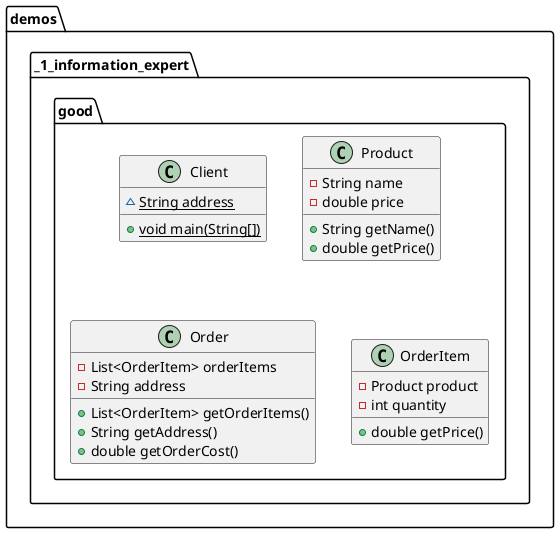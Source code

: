 @startuml
class demos._1_information_expert.good.Client {
~ {static} String address
+ {static} void main(String[])
}
class demos._1_information_expert.good.Product {
- String name
- double price
+ String getName()
+ double getPrice()
}
class demos._1_information_expert.good.Order {
- List<OrderItem> orderItems
- String address
+ List<OrderItem> getOrderItems()
+ String getAddress()
+ double getOrderCost()
}
class demos._1_information_expert.good.OrderItem {
- Product product
- int quantity
+ double getPrice()
}
@enduml